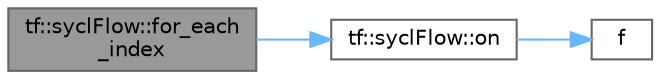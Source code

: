 digraph "tf::syclFlow::for_each_index"
{
 // LATEX_PDF_SIZE
  bgcolor="transparent";
  edge [fontname=Helvetica,fontsize=10,labelfontname=Helvetica,labelfontsize=10];
  node [fontname=Helvetica,fontsize=10,shape=box,height=0.2,width=0.4];
  rankdir="LR";
  Node1 [id="Node000001",label="tf::syclFlow::for_each\l_index",height=0.2,width=0.4,color="gray40", fillcolor="grey60", style="filled", fontcolor="black",tooltip="applies a callable to each index in the range with the step size"];
  Node1 -> Node2 [id="edge1_Node000001_Node000002",color="steelblue1",style="solid",tooltip=" "];
  Node2 [id="Node000002",label="tf::syclFlow::on",height=0.2,width=0.4,color="grey40", fillcolor="white", style="filled",URL="$classtf_1_1sycl_flow.html#a20b79581d27eaed2812ffb14dc821a64",tooltip="creates a task that launches the given command group function object"];
  Node2 -> Node3 [id="edge2_Node000002_Node000003",color="steelblue1",style="solid",tooltip=" "];
  Node3 [id="Node000003",label="f",height=0.2,width=0.4,color="grey40", fillcolor="white", style="filled",URL="$cxx11__tensor__map_8cpp.html#a7f507fea02198f6cb81c86640c7b1a4e",tooltip=" "];
}
